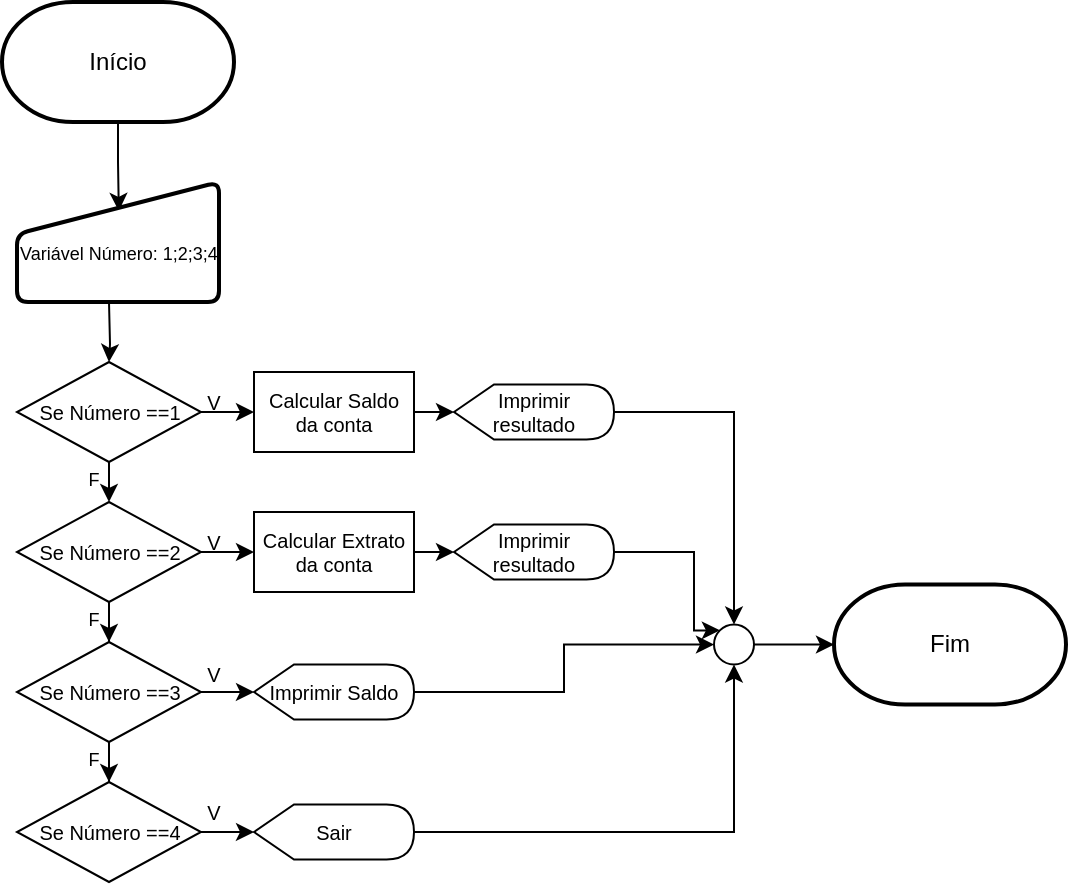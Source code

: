 <mxfile version="24.8.0">
  <diagram name="Página-1" id="96TD35uZTrfTKNz2Vsnx">
    <mxGraphModel dx="983" dy="544" grid="1" gridSize="10" guides="1" tooltips="1" connect="1" arrows="1" fold="1" page="1" pageScale="1" pageWidth="827" pageHeight="1169" math="0" shadow="0">
      <root>
        <mxCell id="0" />
        <mxCell id="1" parent="0" />
        <mxCell id="goZ4GOAigBFzXsWg1fMk-3" value="" style="edgeStyle=orthogonalEdgeStyle;rounded=0;orthogonalLoop=1;jettySize=auto;html=1;entryX=0.504;entryY=0.241;entryDx=0;entryDy=0;entryPerimeter=0;" edge="1" parent="1" source="goZ4GOAigBFzXsWg1fMk-1" target="goZ4GOAigBFzXsWg1fMk-2">
          <mxGeometry relative="1" as="geometry" />
        </mxCell>
        <mxCell id="goZ4GOAigBFzXsWg1fMk-1" value="Início" style="strokeWidth=2;html=1;shape=mxgraph.flowchart.terminator;whiteSpace=wrap;" vertex="1" parent="1">
          <mxGeometry x="364" y="80" width="116" height="60" as="geometry" />
        </mxCell>
        <mxCell id="goZ4GOAigBFzXsWg1fMk-2" value="&lt;div&gt;&lt;br&gt;&lt;/div&gt;&lt;div&gt;&lt;span style=&quot;background-color: initial;&quot;&gt;Variável Número: 1;2;3;4&lt;/span&gt;&lt;/div&gt;" style="html=1;strokeWidth=2;shape=manualInput;whiteSpace=wrap;rounded=1;size=26;arcSize=11;fontSize=9;" vertex="1" parent="1">
          <mxGeometry x="371.5" y="170" width="101" height="60" as="geometry" />
        </mxCell>
        <mxCell id="goZ4GOAigBFzXsWg1fMk-7" value="" style="edgeStyle=orthogonalEdgeStyle;rounded=0;orthogonalLoop=1;jettySize=auto;html=1;" edge="1" parent="1" target="goZ4GOAigBFzXsWg1fMk-6">
          <mxGeometry relative="1" as="geometry">
            <mxPoint x="417.5" y="230" as="sourcePoint" />
          </mxGeometry>
        </mxCell>
        <mxCell id="goZ4GOAigBFzXsWg1fMk-9" value="" style="edgeStyle=orthogonalEdgeStyle;rounded=0;orthogonalLoop=1;jettySize=auto;html=1;entryX=0;entryY=0.5;entryDx=0;entryDy=0;" edge="1" parent="1" source="goZ4GOAigBFzXsWg1fMk-6" target="goZ4GOAigBFzXsWg1fMk-10">
          <mxGeometry relative="1" as="geometry">
            <mxPoint x="495.5" y="285.0" as="targetPoint" />
          </mxGeometry>
        </mxCell>
        <mxCell id="goZ4GOAigBFzXsWg1fMk-55" style="edgeStyle=orthogonalEdgeStyle;rounded=0;orthogonalLoop=1;jettySize=auto;html=1;exitX=0.5;exitY=1;exitDx=0;exitDy=0;entryX=0.5;entryY=0;entryDx=0;entryDy=0;" edge="1" parent="1" source="goZ4GOAigBFzXsWg1fMk-6" target="goZ4GOAigBFzXsWg1fMk-16">
          <mxGeometry relative="1" as="geometry" />
        </mxCell>
        <mxCell id="goZ4GOAigBFzXsWg1fMk-6" value="Se Número ==1" style="rhombus;whiteSpace=wrap;html=1;fontSize=10;" vertex="1" parent="1">
          <mxGeometry x="371.5" y="260" width="92" height="50" as="geometry" />
        </mxCell>
        <mxCell id="goZ4GOAigBFzXsWg1fMk-13" value="" style="edgeStyle=orthogonalEdgeStyle;rounded=0;orthogonalLoop=1;jettySize=auto;html=1;" edge="1" parent="1" source="goZ4GOAigBFzXsWg1fMk-10" target="goZ4GOAigBFzXsWg1fMk-12">
          <mxGeometry relative="1" as="geometry" />
        </mxCell>
        <mxCell id="goZ4GOAigBFzXsWg1fMk-10" value="Calcular Saldo da conta" style="rounded=0;whiteSpace=wrap;html=1;fontSize=10;" vertex="1" parent="1">
          <mxGeometry x="490" y="265" width="80" height="40" as="geometry" />
        </mxCell>
        <mxCell id="goZ4GOAigBFzXsWg1fMk-36" style="edgeStyle=orthogonalEdgeStyle;rounded=0;orthogonalLoop=1;jettySize=auto;html=1;exitX=1;exitY=0.5;exitDx=0;exitDy=0;exitPerimeter=0;entryX=0.5;entryY=0;entryDx=0;entryDy=0;" edge="1" parent="1" source="goZ4GOAigBFzXsWg1fMk-12" target="goZ4GOAigBFzXsWg1fMk-35">
          <mxGeometry relative="1" as="geometry" />
        </mxCell>
        <mxCell id="goZ4GOAigBFzXsWg1fMk-12" value="Imprimir resultado" style="shape=display;whiteSpace=wrap;html=1;fontSize=10;" vertex="1" parent="1">
          <mxGeometry x="590" y="271.25" width="80" height="27.5" as="geometry" />
        </mxCell>
        <mxCell id="goZ4GOAigBFzXsWg1fMk-23" value="" style="edgeStyle=orthogonalEdgeStyle;rounded=0;orthogonalLoop=1;jettySize=auto;html=1;" edge="1" parent="1" source="goZ4GOAigBFzXsWg1fMk-16" target="goZ4GOAigBFzXsWg1fMk-21">
          <mxGeometry relative="1" as="geometry" />
        </mxCell>
        <mxCell id="goZ4GOAigBFzXsWg1fMk-31" value="" style="edgeStyle=orthogonalEdgeStyle;rounded=0;orthogonalLoop=1;jettySize=auto;html=1;" edge="1" parent="1" source="goZ4GOAigBFzXsWg1fMk-16" target="goZ4GOAigBFzXsWg1fMk-18">
          <mxGeometry relative="1" as="geometry" />
        </mxCell>
        <mxCell id="goZ4GOAigBFzXsWg1fMk-16" value="Se Número ==2" style="rhombus;whiteSpace=wrap;html=1;fontSize=10;" vertex="1" parent="1">
          <mxGeometry x="371.5" y="330" width="92" height="50" as="geometry" />
        </mxCell>
        <mxCell id="goZ4GOAigBFzXsWg1fMk-34" value="" style="edgeStyle=orthogonalEdgeStyle;rounded=0;orthogonalLoop=1;jettySize=auto;html=1;" edge="1" parent="1" source="goZ4GOAigBFzXsWg1fMk-17" target="goZ4GOAigBFzXsWg1fMk-33">
          <mxGeometry relative="1" as="geometry" />
        </mxCell>
        <mxCell id="goZ4GOAigBFzXsWg1fMk-17" value="Se Número ==4" style="rhombus;whiteSpace=wrap;html=1;fontSize=10;" vertex="1" parent="1">
          <mxGeometry x="371.5" y="470" width="92" height="50" as="geometry" />
        </mxCell>
        <mxCell id="goZ4GOAigBFzXsWg1fMk-30" value="" style="edgeStyle=orthogonalEdgeStyle;rounded=0;orthogonalLoop=1;jettySize=auto;html=1;" edge="1" parent="1" source="goZ4GOAigBFzXsWg1fMk-18" target="goZ4GOAigBFzXsWg1fMk-29">
          <mxGeometry relative="1" as="geometry" />
        </mxCell>
        <mxCell id="goZ4GOAigBFzXsWg1fMk-32" value="" style="edgeStyle=orthogonalEdgeStyle;rounded=0;orthogonalLoop=1;jettySize=auto;html=1;" edge="1" parent="1" source="goZ4GOAigBFzXsWg1fMk-18" target="goZ4GOAigBFzXsWg1fMk-17">
          <mxGeometry relative="1" as="geometry" />
        </mxCell>
        <mxCell id="goZ4GOAigBFzXsWg1fMk-18" value="Se Número ==3" style="rhombus;whiteSpace=wrap;html=1;fontSize=10;" vertex="1" parent="1">
          <mxGeometry x="371.5" y="400" width="92" height="50" as="geometry" />
        </mxCell>
        <mxCell id="goZ4GOAigBFzXsWg1fMk-20" value="" style="edgeStyle=orthogonalEdgeStyle;rounded=0;orthogonalLoop=1;jettySize=auto;html=1;" edge="1" parent="1" source="goZ4GOAigBFzXsWg1fMk-21" target="goZ4GOAigBFzXsWg1fMk-22">
          <mxGeometry relative="1" as="geometry" />
        </mxCell>
        <mxCell id="goZ4GOAigBFzXsWg1fMk-21" value="Calcular Extrato da conta" style="rounded=0;whiteSpace=wrap;html=1;fontSize=10;" vertex="1" parent="1">
          <mxGeometry x="490" y="335" width="80" height="40" as="geometry" />
        </mxCell>
        <mxCell id="goZ4GOAigBFzXsWg1fMk-40" style="edgeStyle=orthogonalEdgeStyle;rounded=0;orthogonalLoop=1;jettySize=auto;html=1;exitX=1;exitY=0.5;exitDx=0;exitDy=0;exitPerimeter=0;entryX=0;entryY=0;entryDx=0;entryDy=0;" edge="1" parent="1" source="goZ4GOAigBFzXsWg1fMk-22" target="goZ4GOAigBFzXsWg1fMk-35">
          <mxGeometry relative="1" as="geometry">
            <Array as="points">
              <mxPoint x="710" y="355" />
              <mxPoint x="710" y="394" />
            </Array>
          </mxGeometry>
        </mxCell>
        <mxCell id="goZ4GOAigBFzXsWg1fMk-22" value="Imprimir resultado" style="shape=display;whiteSpace=wrap;html=1;fontSize=10;" vertex="1" parent="1">
          <mxGeometry x="590" y="341.25" width="80" height="27.5" as="geometry" />
        </mxCell>
        <mxCell id="goZ4GOAigBFzXsWg1fMk-41" style="edgeStyle=orthogonalEdgeStyle;rounded=0;orthogonalLoop=1;jettySize=auto;html=1;exitX=1;exitY=0.5;exitDx=0;exitDy=0;exitPerimeter=0;entryX=0;entryY=0.5;entryDx=0;entryDy=0;" edge="1" parent="1" source="goZ4GOAigBFzXsWg1fMk-29" target="goZ4GOAigBFzXsWg1fMk-35">
          <mxGeometry relative="1" as="geometry" />
        </mxCell>
        <mxCell id="goZ4GOAigBFzXsWg1fMk-29" value="Imprimir Saldo" style="shape=display;whiteSpace=wrap;html=1;fontSize=10;" vertex="1" parent="1">
          <mxGeometry x="490" y="411.25" width="80" height="27.5" as="geometry" />
        </mxCell>
        <mxCell id="goZ4GOAigBFzXsWg1fMk-42" style="edgeStyle=orthogonalEdgeStyle;rounded=0;orthogonalLoop=1;jettySize=auto;html=1;exitX=1;exitY=0.5;exitDx=0;exitDy=0;exitPerimeter=0;entryX=0.5;entryY=1;entryDx=0;entryDy=0;" edge="1" parent="1" source="goZ4GOAigBFzXsWg1fMk-33" target="goZ4GOAigBFzXsWg1fMk-35">
          <mxGeometry relative="1" as="geometry" />
        </mxCell>
        <mxCell id="goZ4GOAigBFzXsWg1fMk-33" value="Sair" style="shape=display;whiteSpace=wrap;html=1;fontSize=10;" vertex="1" parent="1">
          <mxGeometry x="490" y="481.25" width="80" height="27.5" as="geometry" />
        </mxCell>
        <mxCell id="goZ4GOAigBFzXsWg1fMk-45" value="" style="edgeStyle=orthogonalEdgeStyle;rounded=0;orthogonalLoop=1;jettySize=auto;html=1;" edge="1" parent="1" source="goZ4GOAigBFzXsWg1fMk-35" target="goZ4GOAigBFzXsWg1fMk-44">
          <mxGeometry relative="1" as="geometry" />
        </mxCell>
        <mxCell id="goZ4GOAigBFzXsWg1fMk-35" value="" style="ellipse;whiteSpace=wrap;html=1;aspect=fixed;" vertex="1" parent="1">
          <mxGeometry x="720" y="391.25" width="20" height="20" as="geometry" />
        </mxCell>
        <mxCell id="goZ4GOAigBFzXsWg1fMk-44" value="Fim" style="strokeWidth=2;html=1;shape=mxgraph.flowchart.terminator;whiteSpace=wrap;" vertex="1" parent="1">
          <mxGeometry x="780" y="371.25" width="116" height="60" as="geometry" />
        </mxCell>
        <mxCell id="goZ4GOAigBFzXsWg1fMk-46" value="V" style="text;html=1;align=center;verticalAlign=middle;whiteSpace=wrap;rounded=0;fontSize=10;" vertex="1" parent="1">
          <mxGeometry x="440" y="265" width="60" height="30" as="geometry" />
        </mxCell>
        <mxCell id="goZ4GOAigBFzXsWg1fMk-49" value="V" style="text;html=1;align=center;verticalAlign=middle;whiteSpace=wrap;rounded=0;fontSize=10;" vertex="1" parent="1">
          <mxGeometry x="440" y="470" width="60" height="30" as="geometry" />
        </mxCell>
        <mxCell id="goZ4GOAigBFzXsWg1fMk-50" value="V" style="text;html=1;align=center;verticalAlign=middle;whiteSpace=wrap;rounded=0;fontSize=10;" vertex="1" parent="1">
          <mxGeometry x="440" y="401.25" width="60" height="30" as="geometry" />
        </mxCell>
        <mxCell id="goZ4GOAigBFzXsWg1fMk-51" value="V" style="text;html=1;align=center;verticalAlign=middle;whiteSpace=wrap;rounded=0;fontSize=10;" vertex="1" parent="1">
          <mxGeometry x="440" y="335" width="60" height="30" as="geometry" />
        </mxCell>
        <mxCell id="goZ4GOAigBFzXsWg1fMk-56" value="F" style="text;html=1;align=center;verticalAlign=middle;whiteSpace=wrap;rounded=0;fontSize=9;" vertex="1" parent="1">
          <mxGeometry x="390" y="310" width="40" height="18.75" as="geometry" />
        </mxCell>
        <mxCell id="goZ4GOAigBFzXsWg1fMk-57" value="F" style="text;html=1;align=center;verticalAlign=middle;whiteSpace=wrap;rounded=0;fontSize=9;" vertex="1" parent="1">
          <mxGeometry x="390" y="450" width="40" height="18.75" as="geometry" />
        </mxCell>
        <mxCell id="goZ4GOAigBFzXsWg1fMk-58" value="F" style="text;html=1;align=center;verticalAlign=middle;whiteSpace=wrap;rounded=0;fontSize=9;" vertex="1" parent="1">
          <mxGeometry x="390" y="380" width="40" height="18.75" as="geometry" />
        </mxCell>
      </root>
    </mxGraphModel>
  </diagram>
</mxfile>
